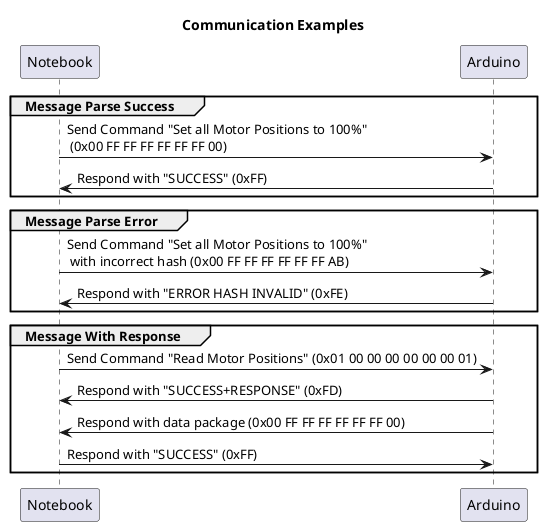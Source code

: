 @startuml
title Communication Examples
group Message Parse Success
    Notebook -> Arduino: Send Command "Set all Motor Positions to 100%"\n (0x00 FF FF FF FF FF FF 00)
    Arduino -> Notebook: Respond with "SUCCESS" (0xFF)
end
group Message Parse Error
    Notebook -> Arduino: Send Command "Set all Motor Positions to 100%"\n with incorrect hash (0x00 FF FF FF FF FF FF AB)
    Arduino -> Notebook: Respond with "ERROR HASH INVALID" (0xFE)
end
group Message With Response
    Notebook -> Arduino: Send Command "Read Motor Positions" (0x01 00 00 00 00 00 00 01)
    Arduino -> Notebook: Respond with "SUCCESS+RESPONSE" (0xFD)
    Arduino -> Notebook: Respond with data package (0x00 FF FF FF FF FF FF 00)
    Notebook -> Arduino: Respond with "SUCCESS" (0xFF)
end
@enduml